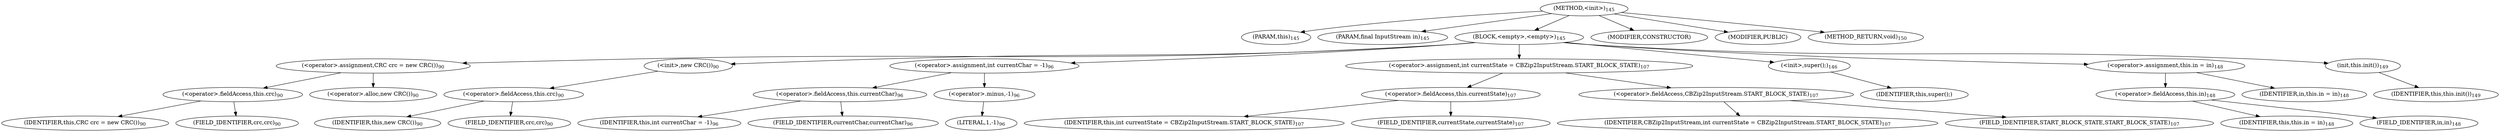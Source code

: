digraph "&lt;init&gt;" {  
"450" [label = <(METHOD,&lt;init&gt;)<SUB>145</SUB>> ]
"8" [label = <(PARAM,this)<SUB>145</SUB>> ]
"451" [label = <(PARAM,final InputStream in)<SUB>145</SUB>> ]
"452" [label = <(BLOCK,&lt;empty&gt;,&lt;empty&gt;)<SUB>145</SUB>> ]
"453" [label = <(&lt;operator&gt;.assignment,CRC crc = new CRC())<SUB>90</SUB>> ]
"454" [label = <(&lt;operator&gt;.fieldAccess,this.crc)<SUB>90</SUB>> ]
"455" [label = <(IDENTIFIER,this,CRC crc = new CRC())<SUB>90</SUB>> ]
"456" [label = <(FIELD_IDENTIFIER,crc,crc)<SUB>90</SUB>> ]
"457" [label = <(&lt;operator&gt;.alloc,new CRC())<SUB>90</SUB>> ]
"458" [label = <(&lt;init&gt;,new CRC())<SUB>90</SUB>> ]
"459" [label = <(&lt;operator&gt;.fieldAccess,this.crc)<SUB>90</SUB>> ]
"460" [label = <(IDENTIFIER,this,new CRC())<SUB>90</SUB>> ]
"461" [label = <(FIELD_IDENTIFIER,crc,crc)<SUB>90</SUB>> ]
"462" [label = <(&lt;operator&gt;.assignment,int currentChar = -1)<SUB>96</SUB>> ]
"463" [label = <(&lt;operator&gt;.fieldAccess,this.currentChar)<SUB>96</SUB>> ]
"464" [label = <(IDENTIFIER,this,int currentChar = -1)<SUB>96</SUB>> ]
"465" [label = <(FIELD_IDENTIFIER,currentChar,currentChar)<SUB>96</SUB>> ]
"466" [label = <(&lt;operator&gt;.minus,-1)<SUB>96</SUB>> ]
"467" [label = <(LITERAL,1,-1)<SUB>96</SUB>> ]
"468" [label = <(&lt;operator&gt;.assignment,int currentState = CBZip2InputStream.START_BLOCK_STATE)<SUB>107</SUB>> ]
"469" [label = <(&lt;operator&gt;.fieldAccess,this.currentState)<SUB>107</SUB>> ]
"470" [label = <(IDENTIFIER,this,int currentState = CBZip2InputStream.START_BLOCK_STATE)<SUB>107</SUB>> ]
"471" [label = <(FIELD_IDENTIFIER,currentState,currentState)<SUB>107</SUB>> ]
"472" [label = <(&lt;operator&gt;.fieldAccess,CBZip2InputStream.START_BLOCK_STATE)<SUB>107</SUB>> ]
"473" [label = <(IDENTIFIER,CBZip2InputStream,int currentState = CBZip2InputStream.START_BLOCK_STATE)<SUB>107</SUB>> ]
"474" [label = <(FIELD_IDENTIFIER,START_BLOCK_STATE,START_BLOCK_STATE)<SUB>107</SUB>> ]
"475" [label = <(&lt;init&gt;,super();)<SUB>146</SUB>> ]
"7" [label = <(IDENTIFIER,this,super();)> ]
"476" [label = <(&lt;operator&gt;.assignment,this.in = in)<SUB>148</SUB>> ]
"477" [label = <(&lt;operator&gt;.fieldAccess,this.in)<SUB>148</SUB>> ]
"9" [label = <(IDENTIFIER,this,this.in = in)<SUB>148</SUB>> ]
"478" [label = <(FIELD_IDENTIFIER,in,in)<SUB>148</SUB>> ]
"479" [label = <(IDENTIFIER,in,this.in = in)<SUB>148</SUB>> ]
"480" [label = <(init,this.init())<SUB>149</SUB>> ]
"10" [label = <(IDENTIFIER,this,this.init())<SUB>149</SUB>> ]
"481" [label = <(MODIFIER,CONSTRUCTOR)> ]
"482" [label = <(MODIFIER,PUBLIC)> ]
"483" [label = <(METHOD_RETURN,void)<SUB>150</SUB>> ]
  "450" -> "8" 
  "450" -> "451" 
  "450" -> "452" 
  "450" -> "481" 
  "450" -> "482" 
  "450" -> "483" 
  "452" -> "453" 
  "452" -> "458" 
  "452" -> "462" 
  "452" -> "468" 
  "452" -> "475" 
  "452" -> "476" 
  "452" -> "480" 
  "453" -> "454" 
  "453" -> "457" 
  "454" -> "455" 
  "454" -> "456" 
  "458" -> "459" 
  "459" -> "460" 
  "459" -> "461" 
  "462" -> "463" 
  "462" -> "466" 
  "463" -> "464" 
  "463" -> "465" 
  "466" -> "467" 
  "468" -> "469" 
  "468" -> "472" 
  "469" -> "470" 
  "469" -> "471" 
  "472" -> "473" 
  "472" -> "474" 
  "475" -> "7" 
  "476" -> "477" 
  "476" -> "479" 
  "477" -> "9" 
  "477" -> "478" 
  "480" -> "10" 
}
